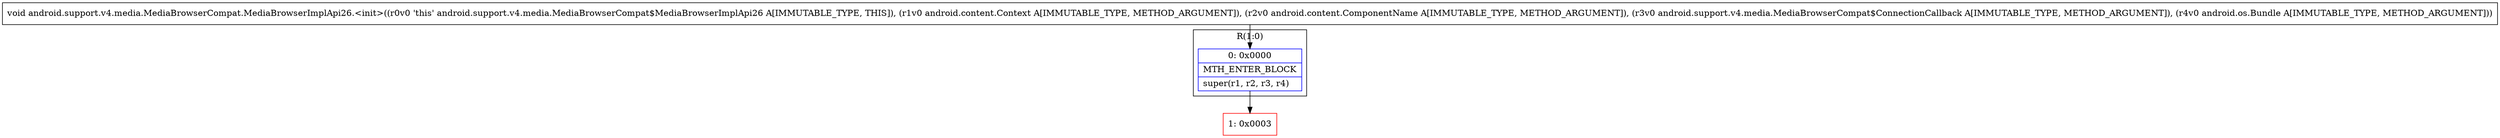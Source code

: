 digraph "CFG forandroid.support.v4.media.MediaBrowserCompat.MediaBrowserImplApi26.\<init\>(Landroid\/content\/Context;Landroid\/content\/ComponentName;Landroid\/support\/v4\/media\/MediaBrowserCompat$ConnectionCallback;Landroid\/os\/Bundle;)V" {
subgraph cluster_Region_424322859 {
label = "R(1:0)";
node [shape=record,color=blue];
Node_0 [shape=record,label="{0\:\ 0x0000|MTH_ENTER_BLOCK\l|super(r1, r2, r3, r4)\l}"];
}
Node_1 [shape=record,color=red,label="{1\:\ 0x0003}"];
MethodNode[shape=record,label="{void android.support.v4.media.MediaBrowserCompat.MediaBrowserImplApi26.\<init\>((r0v0 'this' android.support.v4.media.MediaBrowserCompat$MediaBrowserImplApi26 A[IMMUTABLE_TYPE, THIS]), (r1v0 android.content.Context A[IMMUTABLE_TYPE, METHOD_ARGUMENT]), (r2v0 android.content.ComponentName A[IMMUTABLE_TYPE, METHOD_ARGUMENT]), (r3v0 android.support.v4.media.MediaBrowserCompat$ConnectionCallback A[IMMUTABLE_TYPE, METHOD_ARGUMENT]), (r4v0 android.os.Bundle A[IMMUTABLE_TYPE, METHOD_ARGUMENT])) }"];
MethodNode -> Node_0;
Node_0 -> Node_1;
}

